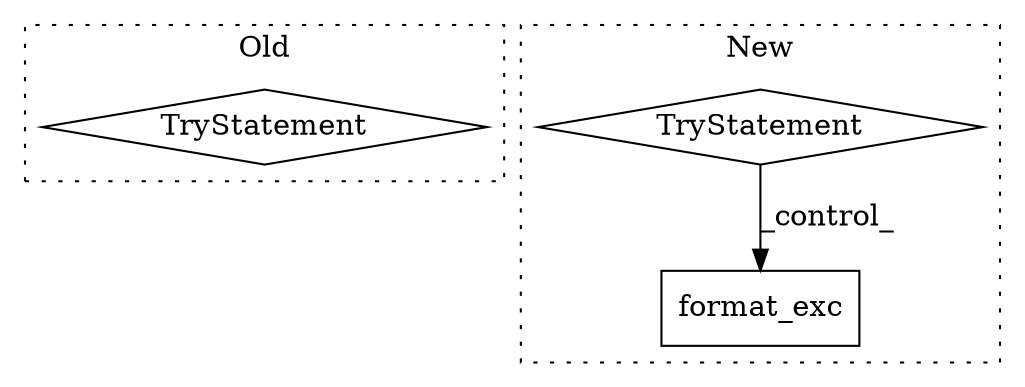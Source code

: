 digraph G {
subgraph cluster0 {
1 [label="TryStatement" a="54" s="1040" l="4" shape="diamond"];
label = "Old";
style="dotted";
}
subgraph cluster1 {
2 [label="format_exc" a="32" s="1643" l="12" shape="box"];
3 [label="TryStatement" a="54" s="1214" l="4" shape="diamond"];
label = "New";
style="dotted";
}
3 -> 2 [label="_control_"];
}